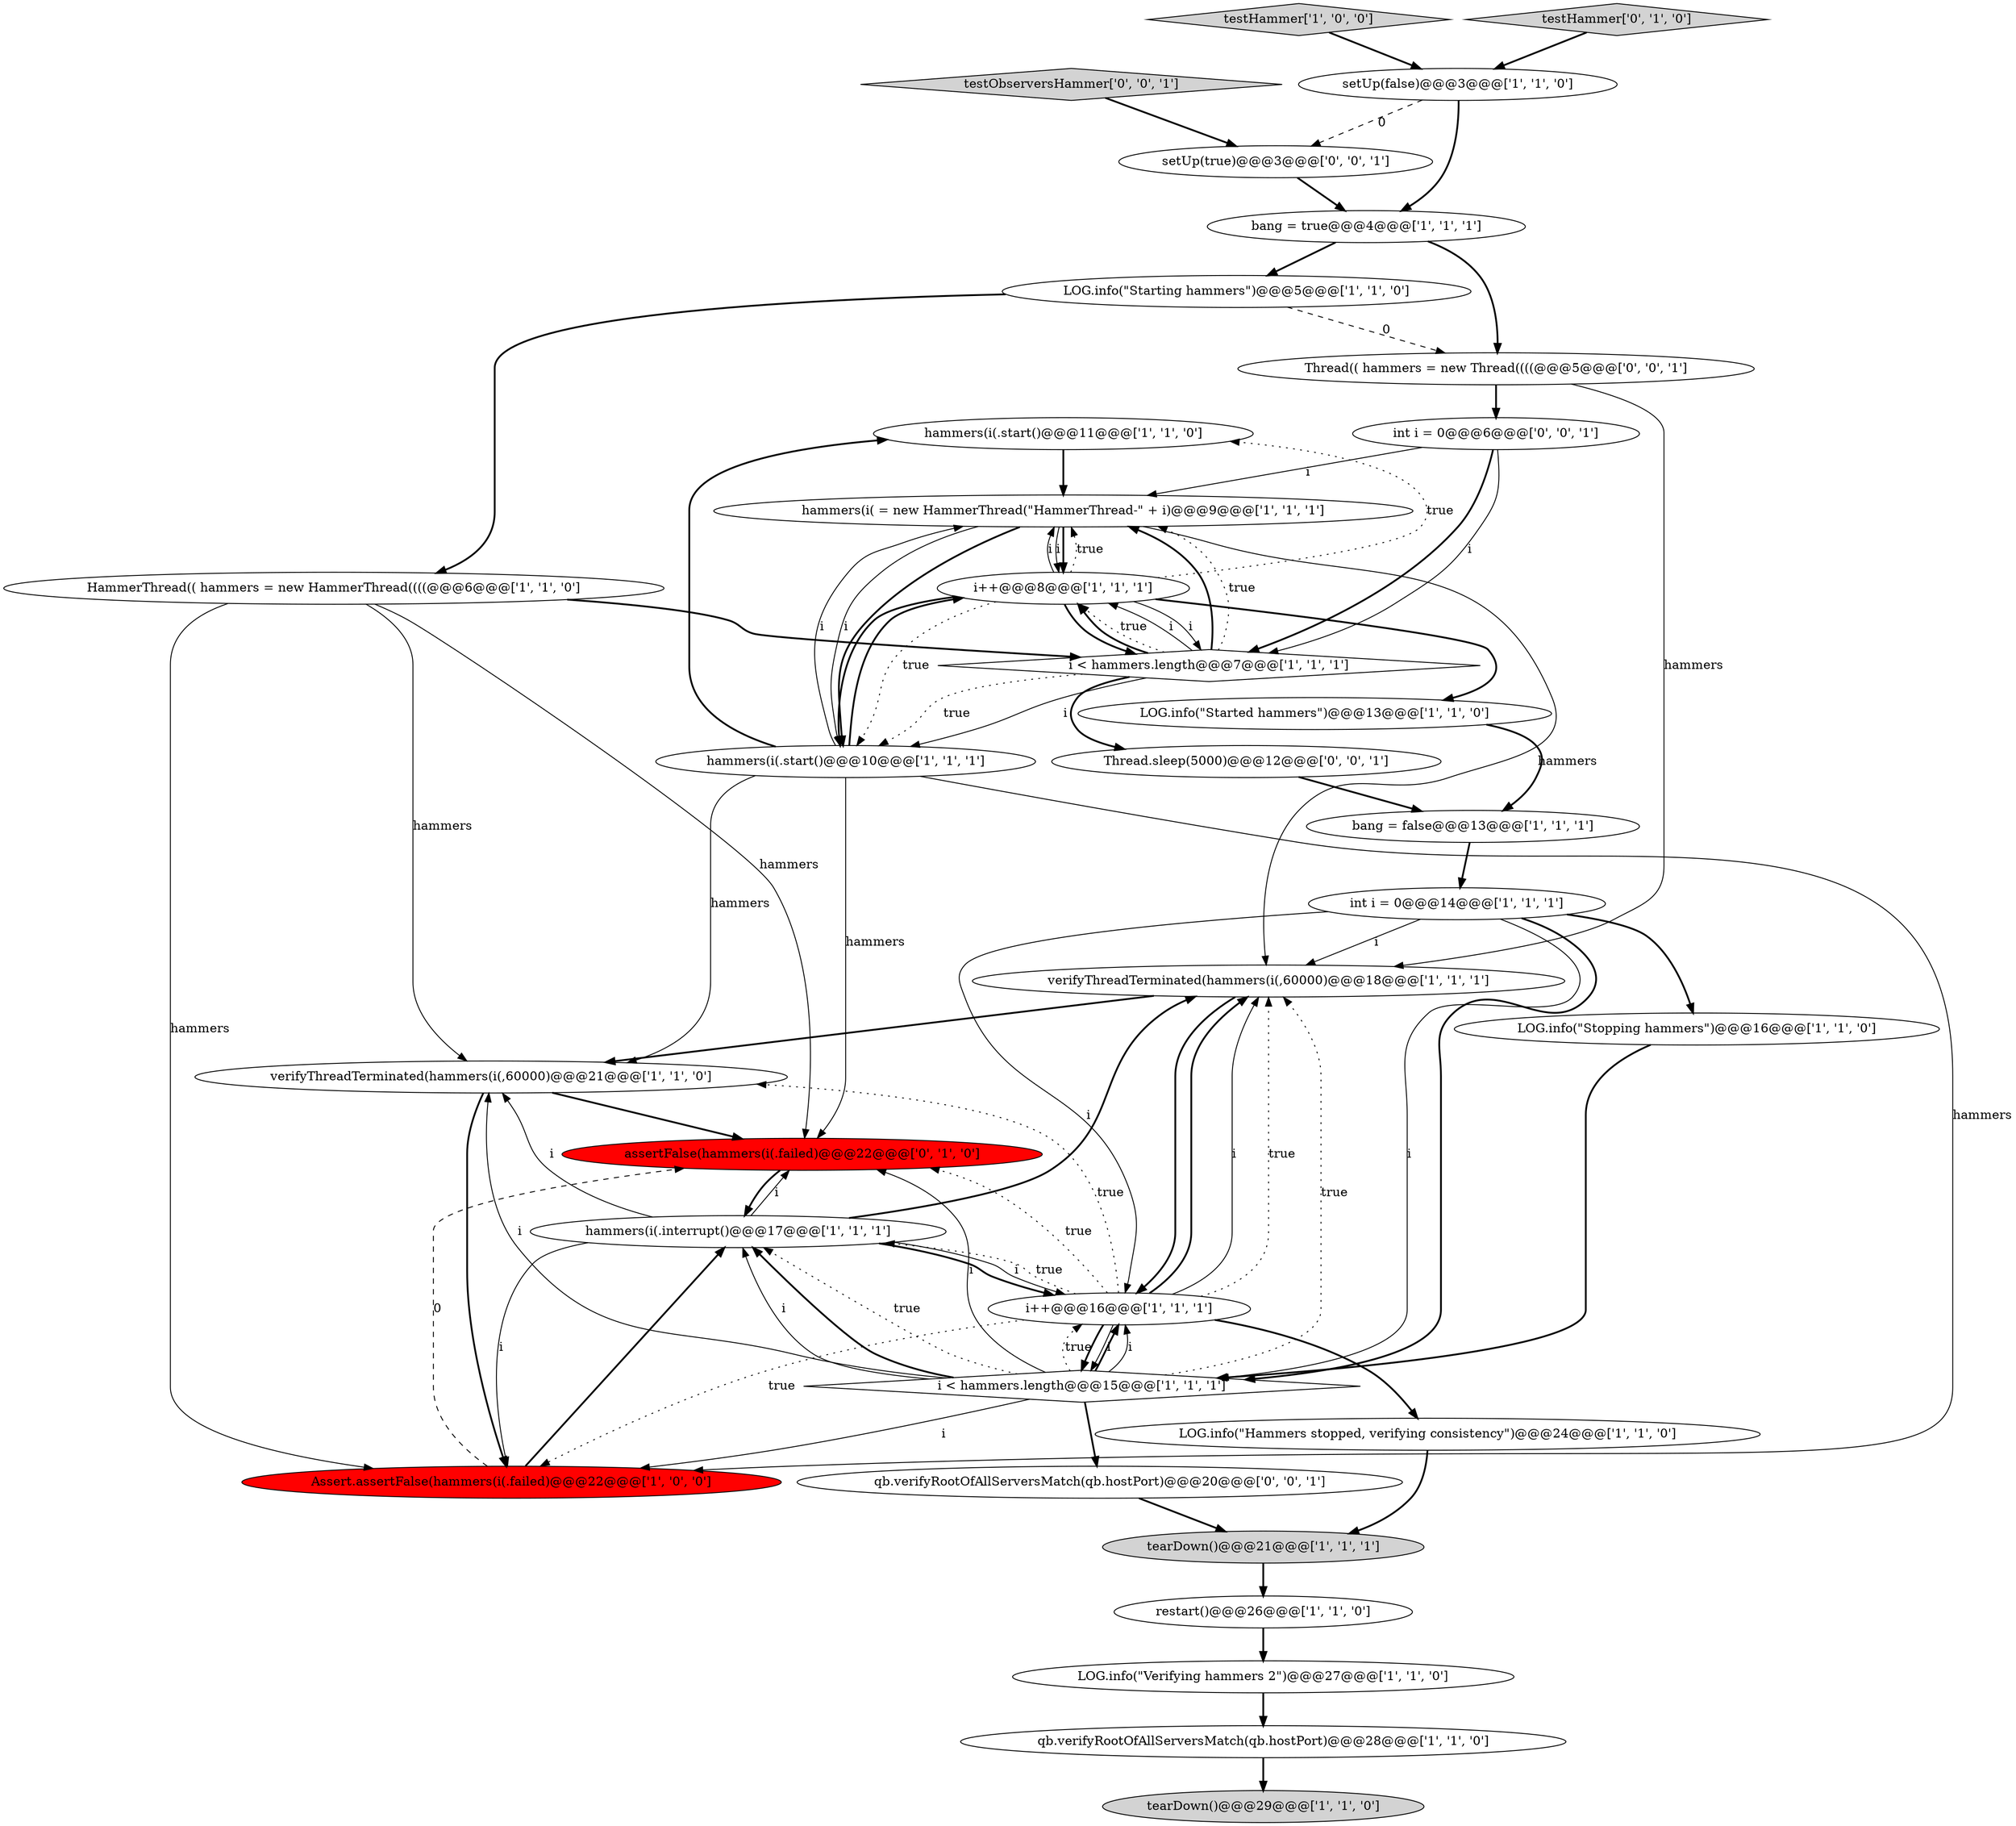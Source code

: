 digraph {
7 [style = filled, label = "hammers(i(.start()@@@11@@@['1', '1', '0']", fillcolor = white, shape = ellipse image = "AAA0AAABBB1BBB"];
16 [style = filled, label = "i < hammers.length@@@7@@@['1', '1', '1']", fillcolor = white, shape = diamond image = "AAA0AAABBB1BBB"];
12 [style = filled, label = "tearDown()@@@29@@@['1', '1', '0']", fillcolor = lightgray, shape = ellipse image = "AAA0AAABBB1BBB"];
17 [style = filled, label = "testHammer['1', '0', '0']", fillcolor = lightgray, shape = diamond image = "AAA0AAABBB1BBB"];
23 [style = filled, label = "bang = false@@@13@@@['1', '1', '1']", fillcolor = white, shape = ellipse image = "AAA0AAABBB1BBB"];
14 [style = filled, label = "setUp(false)@@@3@@@['1', '1', '0']", fillcolor = white, shape = ellipse image = "AAA0AAABBB1BBB"];
4 [style = filled, label = "verifyThreadTerminated(hammers(i(,60000)@@@18@@@['1', '1', '1']", fillcolor = white, shape = ellipse image = "AAA0AAABBB1BBB"];
0 [style = filled, label = "verifyThreadTerminated(hammers(i(,60000)@@@21@@@['1', '1', '0']", fillcolor = white, shape = ellipse image = "AAA0AAABBB1BBB"];
6 [style = filled, label = "LOG.info(\"Stopping hammers\")@@@16@@@['1', '1', '0']", fillcolor = white, shape = ellipse image = "AAA0AAABBB1BBB"];
18 [style = filled, label = "HammerThread(( hammers = new HammerThread((((@@@6@@@['1', '1', '0']", fillcolor = white, shape = ellipse image = "AAA0AAABBB1BBB"];
26 [style = filled, label = "assertFalse(hammers(i(.failed)@@@22@@@['0', '1', '0']", fillcolor = red, shape = ellipse image = "AAA1AAABBB2BBB"];
33 [style = filled, label = "Thread(( hammers = new Thread((((@@@5@@@['0', '0', '1']", fillcolor = white, shape = ellipse image = "AAA0AAABBB3BBB"];
25 [style = filled, label = "LOG.info(\"Verifying hammers 2\")@@@27@@@['1', '1', '0']", fillcolor = white, shape = ellipse image = "AAA0AAABBB1BBB"];
2 [style = filled, label = "hammers(i(.interrupt()@@@17@@@['1', '1', '1']", fillcolor = white, shape = ellipse image = "AAA0AAABBB1BBB"];
5 [style = filled, label = "LOG.info(\"Hammers stopped, verifying consistency\")@@@24@@@['1', '1', '0']", fillcolor = white, shape = ellipse image = "AAA0AAABBB1BBB"];
9 [style = filled, label = "i++@@@8@@@['1', '1', '1']", fillcolor = white, shape = ellipse image = "AAA0AAABBB1BBB"];
28 [style = filled, label = "qb.verifyRootOfAllServersMatch(qb.hostPort)@@@20@@@['0', '0', '1']", fillcolor = white, shape = ellipse image = "AAA0AAABBB3BBB"];
1 [style = filled, label = "restart()@@@26@@@['1', '1', '0']", fillcolor = white, shape = ellipse image = "AAA0AAABBB1BBB"];
11 [style = filled, label = "hammers(i(.start()@@@10@@@['1', '1', '1']", fillcolor = white, shape = ellipse image = "AAA0AAABBB1BBB"];
19 [style = filled, label = "hammers(i( = new HammerThread(\"HammerThread-\" + i)@@@9@@@['1', '1', '1']", fillcolor = white, shape = ellipse image = "AAA0AAABBB1BBB"];
20 [style = filled, label = "qb.verifyRootOfAllServersMatch(qb.hostPort)@@@28@@@['1', '1', '0']", fillcolor = white, shape = ellipse image = "AAA0AAABBB1BBB"];
3 [style = filled, label = "Assert.assertFalse(hammers(i(.failed)@@@22@@@['1', '0', '0']", fillcolor = red, shape = ellipse image = "AAA1AAABBB1BBB"];
30 [style = filled, label = "Thread.sleep(5000)@@@12@@@['0', '0', '1']", fillcolor = white, shape = ellipse image = "AAA0AAABBB3BBB"];
10 [style = filled, label = "bang = true@@@4@@@['1', '1', '1']", fillcolor = white, shape = ellipse image = "AAA0AAABBB1BBB"];
13 [style = filled, label = "int i = 0@@@14@@@['1', '1', '1']", fillcolor = white, shape = ellipse image = "AAA0AAABBB1BBB"];
24 [style = filled, label = "LOG.info(\"Starting hammers\")@@@5@@@['1', '1', '0']", fillcolor = white, shape = ellipse image = "AAA0AAABBB1BBB"];
27 [style = filled, label = "testHammer['0', '1', '0']", fillcolor = lightgray, shape = diamond image = "AAA0AAABBB2BBB"];
15 [style = filled, label = "i++@@@16@@@['1', '1', '1']", fillcolor = white, shape = ellipse image = "AAA0AAABBB1BBB"];
29 [style = filled, label = "setUp(true)@@@3@@@['0', '0', '1']", fillcolor = white, shape = ellipse image = "AAA0AAABBB3BBB"];
8 [style = filled, label = "tearDown()@@@21@@@['1', '1', '1']", fillcolor = lightgray, shape = ellipse image = "AAA0AAABBB1BBB"];
21 [style = filled, label = "LOG.info(\"Started hammers\")@@@13@@@['1', '1', '0']", fillcolor = white, shape = ellipse image = "AAA0AAABBB1BBB"];
22 [style = filled, label = "i < hammers.length@@@15@@@['1', '1', '1']", fillcolor = white, shape = diamond image = "AAA0AAABBB1BBB"];
31 [style = filled, label = "testObserversHammer['0', '0', '1']", fillcolor = lightgray, shape = diamond image = "AAA0AAABBB3BBB"];
32 [style = filled, label = "int i = 0@@@6@@@['0', '0', '1']", fillcolor = white, shape = ellipse image = "AAA0AAABBB3BBB"];
16->9 [style = dotted, label="true"];
22->15 [style = bold, label=""];
9->11 [style = bold, label=""];
6->22 [style = bold, label=""];
10->24 [style = bold, label=""];
11->0 [style = solid, label="hammers"];
13->22 [style = solid, label="i"];
4->15 [style = bold, label=""];
11->3 [style = solid, label="hammers"];
15->4 [style = solid, label="i"];
19->11 [style = bold, label=""];
16->9 [style = solid, label="i"];
11->9 [style = bold, label=""];
22->0 [style = solid, label="i"];
9->16 [style = bold, label=""];
8->1 [style = bold, label=""];
16->11 [style = solid, label="i"];
19->9 [style = bold, label=""];
23->13 [style = bold, label=""];
17->14 [style = bold, label=""];
2->15 [style = bold, label=""];
9->21 [style = bold, label=""];
22->15 [style = solid, label="i"];
22->3 [style = solid, label="i"];
19->11 [style = solid, label="i"];
13->22 [style = bold, label=""];
16->9 [style = bold, label=""];
15->26 [style = dotted, label="true"];
0->3 [style = bold, label=""];
18->26 [style = solid, label="hammers"];
24->33 [style = dashed, label="0"];
15->2 [style = dotted, label="true"];
14->10 [style = bold, label=""];
22->2 [style = solid, label="i"];
31->29 [style = bold, label=""];
19->4 [style = solid, label="hammers"];
9->16 [style = solid, label="i"];
13->4 [style = solid, label="i"];
16->19 [style = bold, label=""];
24->18 [style = bold, label=""];
2->4 [style = bold, label=""];
2->3 [style = solid, label="i"];
4->0 [style = bold, label=""];
15->3 [style = dotted, label="true"];
32->19 [style = solid, label="i"];
3->2 [style = bold, label=""];
13->15 [style = solid, label="i"];
16->11 [style = dotted, label="true"];
22->4 [style = dotted, label="true"];
14->29 [style = dashed, label="0"];
19->9 [style = solid, label="i"];
21->23 [style = bold, label=""];
33->4 [style = solid, label="hammers"];
22->2 [style = bold, label=""];
3->26 [style = dashed, label="0"];
27->14 [style = bold, label=""];
9->11 [style = dotted, label="true"];
22->28 [style = bold, label=""];
32->16 [style = bold, label=""];
15->0 [style = dotted, label="true"];
15->22 [style = bold, label=""];
25->20 [style = bold, label=""];
18->0 [style = solid, label="hammers"];
9->19 [style = dotted, label="true"];
9->19 [style = solid, label="i"];
2->26 [style = solid, label="i"];
11->19 [style = solid, label="i"];
16->30 [style = bold, label=""];
28->8 [style = bold, label=""];
2->0 [style = solid, label="i"];
29->10 [style = bold, label=""];
33->32 [style = bold, label=""];
10->33 [style = bold, label=""];
13->6 [style = bold, label=""];
9->7 [style = dotted, label="true"];
22->15 [style = dotted, label="true"];
7->19 [style = bold, label=""];
1->25 [style = bold, label=""];
18->16 [style = bold, label=""];
16->19 [style = dotted, label="true"];
5->8 [style = bold, label=""];
32->16 [style = solid, label="i"];
0->26 [style = bold, label=""];
30->23 [style = bold, label=""];
11->26 [style = solid, label="hammers"];
2->15 [style = solid, label="i"];
15->4 [style = dotted, label="true"];
15->5 [style = bold, label=""];
22->2 [style = dotted, label="true"];
22->26 [style = solid, label="i"];
26->2 [style = bold, label=""];
15->22 [style = solid, label="i"];
20->12 [style = bold, label=""];
15->4 [style = bold, label=""];
11->7 [style = bold, label=""];
18->3 [style = solid, label="hammers"];
}
